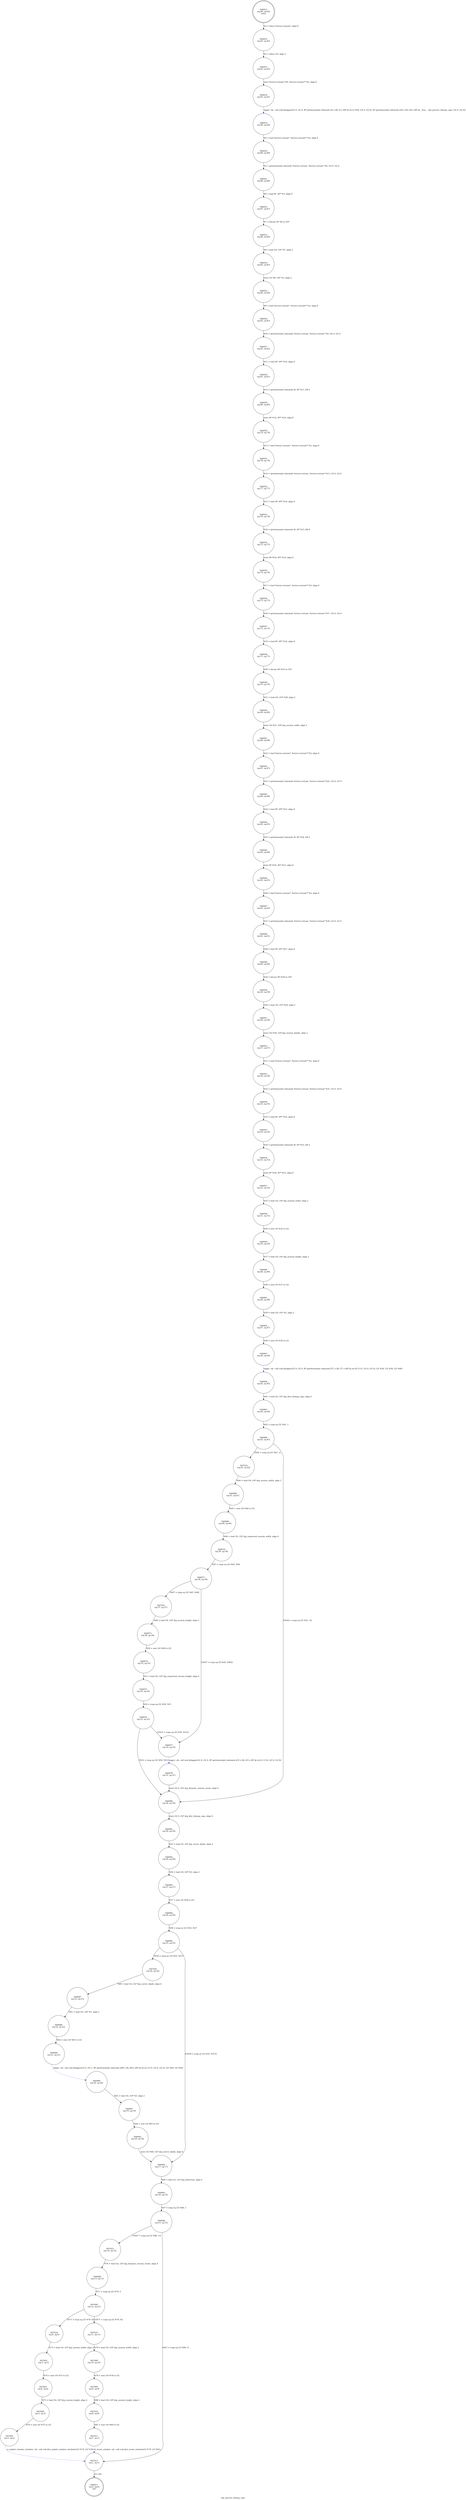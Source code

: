 digraph rdp_process_bitmap_caps {
label="rdp_process_bitmap_caps"
46911 [label="N46911\n(rp:0, ep:0)\nexit", shape="doublecircle"]
46912 [label="N46912\n(rp:94, ep:94)\nentry", shape="doublecircle"]
46912 -> 46914 [label="%2 = alloca %struct.stream*, align 8"]
46914 [label="N46914\n(rp:93, ep:93)", shape="circle"]
46914 -> 46915 [label="%3 = alloca i16, align 2"]
46915 [label="N46915\n(rp:92, ep:92)", shape="circle"]
46915 -> 46918 [label="store %struct.stream* %0, %struct.stream** %2, align 8"]
46918 [label="N46918\n(rp:91, ep:91)", shape="circle"]
46918 -> 46919 [label="logger --@-- call void @logger(i32 4, i32 0, i8* getelementptr inbounds ([5 x i8], [5 x i8]* @.str.4.1054, i32 0, i32 0), i8* getelementptr inbounds ([24 x i8], [24 x i8]* @__func__.rdp_process_bitmap_caps, i32 0, i32 0))", style="dashed", color="blue"]
46919 [label="N46919\n(rp:90, ep:90)", shape="circle"]
46919 -> 46920 [label="%4 = load %struct.stream*, %struct.stream** %2, align 8"]
46920 [label="N46920\n(rp:89, ep:89)", shape="circle"]
46920 -> 46921 [label="%5 = getelementptr inbounds %struct.stream, %struct.stream* %4, i32 0, i32 0"]
46921 [label="N46921\n(rp:88, ep:88)", shape="circle"]
46921 -> 46922 [label="%6 = load i8*, i8** %5, align 8"]
46922 [label="N46922\n(rp:87, ep:87)", shape="circle"]
46922 -> 46923 [label="%7 = bitcast i8* %6 to i16*"]
46923 [label="N46923\n(rp:86, ep:86)", shape="circle"]
46923 -> 46924 [label="%8 = load i16, i16* %7, align 2"]
46924 [label="N46924\n(rp:85, ep:85)", shape="circle"]
46924 -> 46925 [label="store i16 %8, i16* %3, align 2"]
46925 [label="N46925\n(rp:84, ep:84)", shape="circle"]
46925 -> 46926 [label="%9 = load %struct.stream*, %struct.stream** %2, align 8"]
46926 [label="N46926\n(rp:83, ep:83)", shape="circle"]
46926 -> 46927 [label="%10 = getelementptr inbounds %struct.stream, %struct.stream* %9, i32 0, i32 0"]
46927 [label="N46927\n(rp:82, ep:82)", shape="circle"]
46927 -> 46928 [label="%11 = load i8*, i8** %10, align 8"]
46928 [label="N46928\n(rp:81, ep:81)", shape="circle"]
46928 -> 46929 [label="%12 = getelementptr inbounds i8, i8* %11, i64 2"]
46929 [label="N46929\n(rp:80, ep:80)", shape="circle"]
46929 -> 46930 [label="store i8* %12, i8** %10, align 8"]
46930 [label="N46930\n(rp:79, ep:79)", shape="circle"]
46930 -> 46931 [label="%13 = load %struct.stream*, %struct.stream** %2, align 8"]
46931 [label="N46931\n(rp:78, ep:78)", shape="circle"]
46931 -> 46932 [label="%14 = getelementptr inbounds %struct.stream, %struct.stream* %13, i32 0, i32 0"]
46932 [label="N46932\n(rp:77, ep:77)", shape="circle"]
46932 -> 46933 [label="%15 = load i8*, i8** %14, align 8"]
46933 [label="N46933\n(rp:76, ep:76)", shape="circle"]
46933 -> 46934 [label="%16 = getelementptr inbounds i8, i8* %15, i64 6"]
46934 [label="N46934\n(rp:75, ep:75)", shape="circle"]
46934 -> 46935 [label="store i8* %16, i8** %14, align 8"]
46935 [label="N46935\n(rp:74, ep:74)", shape="circle"]
46935 -> 46936 [label="%17 = load %struct.stream*, %struct.stream** %2, align 8"]
46936 [label="N46936\n(rp:73, ep:73)", shape="circle"]
46936 -> 46937 [label="%18 = getelementptr inbounds %struct.stream, %struct.stream* %17, i32 0, i32 0"]
46937 [label="N46937\n(rp:72, ep:72)", shape="circle"]
46937 -> 46938 [label="%19 = load i8*, i8** %18, align 8"]
46938 [label="N46938\n(rp:71, ep:71)", shape="circle"]
46938 -> 46939 [label="%20 = bitcast i8* %19 to i16*"]
46939 [label="N46939\n(rp:70, ep:70)", shape="circle"]
46939 -> 46940 [label="%21 = load i16, i16* %20, align 2"]
46940 [label="N46940\n(rp:69, ep:69)", shape="circle"]
46940 -> 46941 [label="store i16 %21, i16* @g_session_width, align 2"]
46941 [label="N46941\n(rp:68, ep:68)", shape="circle"]
46941 -> 46942 [label="%22 = load %struct.stream*, %struct.stream** %2, align 8"]
46942 [label="N46942\n(rp:67, ep:67)", shape="circle"]
46942 -> 46943 [label="%23 = getelementptr inbounds %struct.stream, %struct.stream* %22, i32 0, i32 0"]
46943 [label="N46943\n(rp:66, ep:66)", shape="circle"]
46943 -> 46944 [label="%24 = load i8*, i8** %23, align 8"]
46944 [label="N46944\n(rp:65, ep:65)", shape="circle"]
46944 -> 46945 [label="%25 = getelementptr inbounds i8, i8* %24, i64 2"]
46945 [label="N46945\n(rp:64, ep:64)", shape="circle"]
46945 -> 46946 [label="store i8* %25, i8** %23, align 8"]
46946 [label="N46946\n(rp:63, ep:63)", shape="circle"]
46946 -> 46947 [label="%26 = load %struct.stream*, %struct.stream** %2, align 8"]
46947 [label="N46947\n(rp:62, ep:62)", shape="circle"]
46947 -> 46948 [label="%27 = getelementptr inbounds %struct.stream, %struct.stream* %26, i32 0, i32 0"]
46948 [label="N46948\n(rp:61, ep:61)", shape="circle"]
46948 -> 46949 [label="%28 = load i8*, i8** %27, align 8"]
46949 [label="N46949\n(rp:60, ep:60)", shape="circle"]
46949 -> 46950 [label="%29 = bitcast i8* %28 to i16*"]
46950 [label="N46950\n(rp:59, ep:59)", shape="circle"]
46950 -> 46951 [label="%30 = load i16, i16* %29, align 2"]
46951 [label="N46951\n(rp:58, ep:58)", shape="circle"]
46951 -> 46952 [label="store i16 %30, i16* @g_session_height, align 2"]
46952 [label="N46952\n(rp:57, ep:57)", shape="circle"]
46952 -> 46953 [label="%31 = load %struct.stream*, %struct.stream** %2, align 8"]
46953 [label="N46953\n(rp:56, ep:56)", shape="circle"]
46953 -> 46954 [label="%32 = getelementptr inbounds %struct.stream, %struct.stream* %31, i32 0, i32 0"]
46954 [label="N46954\n(rp:55, ep:55)", shape="circle"]
46954 -> 46955 [label="%33 = load i8*, i8** %32, align 8"]
46955 [label="N46955\n(rp:54, ep:54)", shape="circle"]
46955 -> 46956 [label="%34 = getelementptr inbounds i8, i8* %33, i64 2"]
46956 [label="N46956\n(rp:53, ep:53)", shape="circle"]
46956 -> 46957 [label="store i8* %34, i8** %32, align 8"]
46957 [label="N46957\n(rp:52, ep:52)", shape="circle"]
46957 -> 46958 [label="%35 = load i16, i16* @g_session_width, align 2"]
46958 [label="N46958\n(rp:51, ep:51)", shape="circle"]
46958 -> 46959 [label="%36 = zext i16 %35 to i32"]
46959 [label="N46959\n(rp:50, ep:50)", shape="circle"]
46959 -> 46960 [label="%37 = load i16, i16* @g_session_height, align 2"]
46960 [label="N46960\n(rp:49, ep:49)", shape="circle"]
46960 -> 46961 [label="%38 = zext i16 %37 to i32"]
46961 [label="N46961\n(rp:48, ep:48)", shape="circle"]
46961 -> 46962 [label="%39 = load i16, i16* %3, align 2"]
46962 [label="N46962\n(rp:47, ep:47)", shape="circle"]
46962 -> 46963 [label="%40 = zext i16 %39 to i32"]
46963 [label="N46963\n(rp:46, ep:46)", shape="circle"]
46963 -> 46964 [label="logger --@-- call void @logger(i32 4, i32 0, i8* getelementptr inbounds ([71 x i8], [71 x i8]* @.str.20.1113, i32 0, i32 0), i32 %36, i32 %38, i32 %40)", style="dashed", color="blue"]
46964 [label="N46964\n(rp:45, ep:45)", shape="circle"]
46964 -> 46965 [label="%41 = load i32, i32* @g_first_bitmap_caps, align 4"]
46965 [label="N46965\n(rp:44, ep:44)", shape="circle"]
46965 -> 46966 [label="%42 = icmp eq i32 %41, 1"]
46966 [label="N46966\n(rp:43, ep:43)", shape="circle"]
46966 -> 47014 [label="[%42 = icmp eq i32 %41, 1]"]
46966 -> 46980 [label="[!(%42 = icmp eq i32 %41, 1)]"]
46968 [label="N46968\n(rp:41, ep:41)", shape="circle"]
46968 -> 46969 [label="%45 = zext i16 %44 to i32"]
46969 [label="N46969\n(rp:40, ep:40)", shape="circle"]
46969 -> 46970 [label="%46 = load i32, i32* @g_requested_session_width, align 4"]
46970 [label="N46970\n(rp:39, ep:39)", shape="circle"]
46970 -> 46971 [label="%47 = icmp eq i32 %45, %46"]
46971 [label="N46971\n(rp:38, ep:38)", shape="circle"]
46971 -> 47016 [label="[%47 = icmp eq i32 %45, %46]"]
46971 -> 46977 [label="[!(%47 = icmp eq i32 %45, %46)]"]
46973 [label="N46973\n(rp:36, ep:36)", shape="circle"]
46973 -> 46974 [label="%50 = zext i16 %49 to i32"]
46974 [label="N46974\n(rp:35, ep:35)", shape="circle"]
46974 -> 46975 [label="%51 = load i32, i32* @g_requested_session_height, align 4"]
46975 [label="N46975\n(rp:34, ep:34)", shape="circle"]
46975 -> 46976 [label="%52 = icmp eq i32 %50, %51"]
46976 [label="N46976\n(rp:33, ep:33)", shape="circle"]
46976 -> 46980 [label="[%52 = icmp eq i32 %50, %51]"]
46976 -> 46977 [label="[!(%52 = icmp eq i32 %50, %51)]"]
46977 [label="N46977\n(rp:32, ep:32)", shape="circle"]
46977 -> 46978 [label="logger --@-- call void @logger(i32 6, i32 4, i8* getelementptr inbounds ([33 x i8], [33 x i8]* @.str.21.1114, i32 0, i32 0))", style="dashed", color="blue"]
46978 [label="N46978\n(rp:31, ep:31)", shape="circle"]
46978 -> 46980 [label="store i32 0, i32* @g_dynamic_session_resize, align 4"]
46980 [label="N46980\n(rp:30, ep:30)", shape="circle"]
46980 -> 46981 [label="store i32 0, i32* @g_first_bitmap_caps, align 4"]
46981 [label="N46981\n(rp:29, ep:29)", shape="circle"]
46981 -> 46982 [label="%55 = load i32, i32* @g_server_depth, align 4"]
46982 [label="N46982\n(rp:28, ep:28)", shape="circle"]
46982 -> 46983 [label="%56 = load i16, i16* %3, align 2"]
46983 [label="N46983\n(rp:27, ep:27)", shape="circle"]
46983 -> 46984 [label="%57 = zext i16 %56 to i32"]
46984 [label="N46984\n(rp:26, ep:26)", shape="circle"]
46984 -> 46985 [label="%58 = icmp ne i32 %55, %57"]
46985 [label="N46985\n(rp:25, ep:25)", shape="circle"]
46985 -> 47020 [label="[%58 = icmp ne i32 %55, %57]"]
46985 -> 46994 [label="[!(%58 = icmp ne i32 %55, %57)]"]
46987 [label="N46987\n(rp:23, ep:23)", shape="circle"]
46987 -> 46988 [label="%61 = load i16, i16* %3, align 2"]
46988 [label="N46988\n(rp:22, ep:22)", shape="circle"]
46988 -> 46989 [label="%62 = zext i16 %61 to i32"]
46989 [label="N46989\n(rp:21, ep:21)", shape="circle"]
46989 -> 46990 [label="logger --@-- call void @logger(i32 6, i32 1, i8* getelementptr inbounds ([68 x i8], [68 x i8]* @.str.22.1115, i32 0, i32 0), i32 %60, i32 %62)", style="dashed", color="blue"]
46990 [label="N46990\n(rp:20, ep:20)", shape="circle"]
46990 -> 46991 [label="%63 = load i16, i16* %3, align 2"]
46991 [label="N46991\n(rp:19, ep:19)", shape="circle"]
46991 -> 46992 [label="%64 = zext i16 %63 to i32"]
46992 [label="N46992\n(rp:18, ep:18)", shape="circle"]
46992 -> 46994 [label="store i32 %64, i32* @g_server_depth, align 4"]
46994 [label="N46994\n(rp:17, ep:17)", shape="circle"]
46994 -> 46995 [label="%66 = load i32, i32* @g_fullscreen, align 4"]
46995 [label="N46995\n(rp:16, ep:16)", shape="circle"]
46995 -> 46996 [label="%67 = icmp eq i32 %66, 1"]
46996 [label="N46996\n(rp:15, ep:15)", shape="circle"]
46996 -> 47023 [label="[!(%67 = icmp eq i32 %66, 1)]"]
46996 -> 47013 [label="[%67 = icmp eq i32 %66, 1]"]
46999 [label="N46999\n(rp:13, ep:13)", shape="circle"]
46999 -> 47000 [label="%71 = icmp eq i32 %70, 0"]
47000 [label="N47000\n(rp:12, ep:12)", shape="circle"]
47000 -> 47024 [label="[%71 = icmp eq i32 %70, 0]"]
47000 -> 47025 [label="[!(%71 = icmp eq i32 %70, 0)]"]
47002 [label="N47002\n(rp:5, ep:5)", shape="circle"]
47002 -> 47003 [label="%74 = zext i16 %73 to i32"]
47003 [label="N47003\n(rp:4, ep:4)", shape="circle"]
47003 -> 47004 [label="%75 = load i16, i16* @g_session_height, align 2"]
47004 [label="N47004\n(rp:3, ep:3)", shape="circle"]
47004 -> 47005 [label="%76 = zext i16 %75 to i32"]
47005 [label="N47005\n(rp:2, ep:2)", shape="circle"]
47005 -> 47013 [label="ui_update_window_sizehints --@-- call void @ui_update_window_sizehints(i32 %74, i32 %76)", style="dashed", color="blue"]
47008 [label="N47008\n(rp:10, ep:10)", shape="circle"]
47008 -> 47009 [label="%79 = zext i16 %78 to i32"]
47009 [label="N47009\n(rp:9, ep:9)", shape="circle"]
47009 -> 47010 [label="%80 = load i16, i16* @g_session_height, align 2"]
47010 [label="N47010\n(rp:8, ep:8)", shape="circle"]
47010 -> 47011 [label="%81 = zext i16 %80 to i32"]
47011 [label="N47011\n(rp:7, ep:7)", shape="circle"]
47011 -> 47013 [label="ui_resize_window --@-- call void @ui_resize_window(i32 %79, i32 %81)", style="dashed", color="blue"]
47013 [label="N47013\n(rp:1, ep:1)", shape="circle"]
47013 -> 46911 [label="ret void"]
47014 [label="N47014\n(rp:42, ep:42)", shape="circle"]
47014 -> 46968 [label="%44 = load i16, i16* @g_session_width, align 2"]
47016 [label="N47016\n(rp:37, ep:37)", shape="circle"]
47016 -> 46973 [label="%49 = load i16, i16* @g_session_height, align 2"]
47020 [label="N47020\n(rp:24, ep:24)", shape="circle"]
47020 -> 46987 [label="%60 = load i32, i32* @g_server_depth, align 4"]
47023 [label="N47023\n(rp:14, ep:14)", shape="circle"]
47023 -> 46999 [label="%70 = load i32, i32* @g_dynamic_session_resize, align 4"]
47024 [label="N47024\n(rp:6, ep:6)", shape="circle"]
47024 -> 47002 [label="%73 = load i16, i16* @g_session_width, align 2"]
47025 [label="N47025\n(rp:11, ep:11)", shape="circle"]
47025 -> 47008 [label="%78 = load i16, i16* @g_session_width, align 2"]
}
